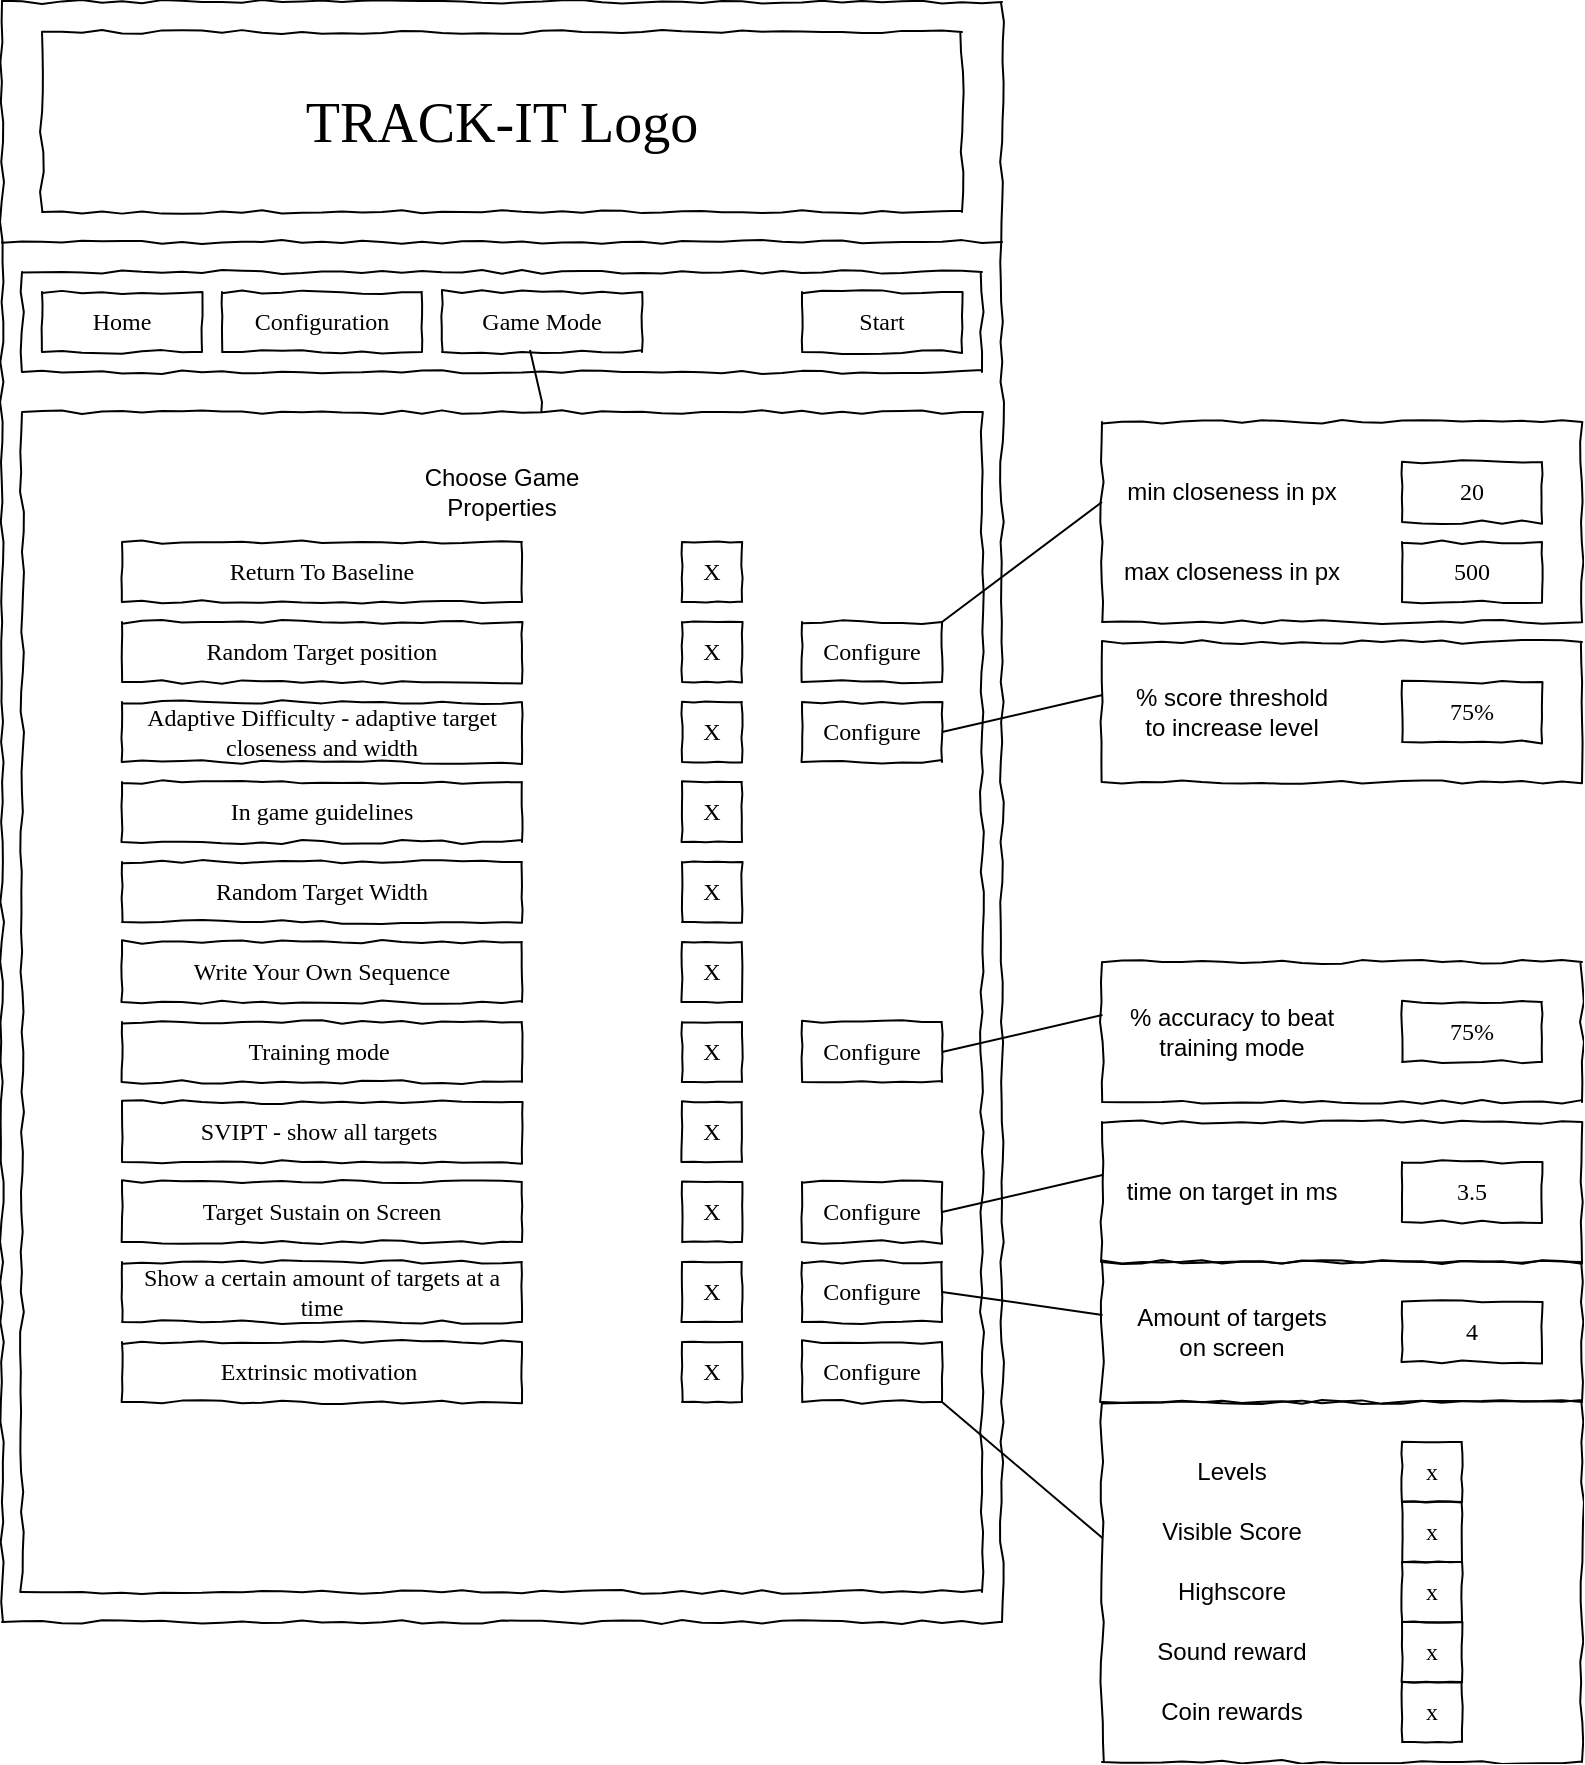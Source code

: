 <mxfile version="21.6.1" type="device">
  <diagram name="Page-1" id="03018318-947c-dd8e-b7a3-06fadd420f32">
    <mxGraphModel dx="792" dy="1195" grid="1" gridSize="10" guides="1" tooltips="1" connect="1" arrows="1" fold="1" page="1" pageScale="1" pageWidth="1100" pageHeight="850" background="none" math="0" shadow="0">
      <root>
        <mxCell id="0" />
        <mxCell id="1" parent="0" />
        <mxCell id="677b7b8949515195-1" value="" style="whiteSpace=wrap;html=1;rounded=0;shadow=0;labelBackgroundColor=none;strokeColor=#000000;strokeWidth=1;fillColor=none;fontFamily=Verdana;fontSize=12;fontColor=#000000;align=center;comic=1;" parent="1" vertex="1">
          <mxGeometry x="300" y="20" width="500" height="810" as="geometry" />
        </mxCell>
        <mxCell id="677b7b8949515195-2" value="TRACK-IT Logo" style="whiteSpace=wrap;html=1;rounded=0;shadow=0;labelBackgroundColor=none;strokeWidth=1;fontFamily=Verdana;fontSize=28;align=center;comic=1;" parent="1" vertex="1">
          <mxGeometry x="320" y="35" width="460" height="90" as="geometry" />
        </mxCell>
        <mxCell id="677b7b8949515195-9" value="" style="line;strokeWidth=1;html=1;rounded=0;shadow=0;labelBackgroundColor=none;fillColor=none;fontFamily=Verdana;fontSize=14;fontColor=#000000;align=center;comic=1;" parent="1" vertex="1">
          <mxGeometry x="300" y="135" width="500" height="10" as="geometry" />
        </mxCell>
        <mxCell id="677b7b8949515195-10" value="" style="whiteSpace=wrap;html=1;rounded=0;shadow=0;labelBackgroundColor=none;strokeWidth=1;fillColor=none;fontFamily=Verdana;fontSize=12;align=center;comic=1;" parent="1" vertex="1">
          <mxGeometry x="310" y="155" width="480" height="50" as="geometry" />
        </mxCell>
        <mxCell id="677b7b8949515195-25" value="" style="whiteSpace=wrap;html=1;rounded=0;shadow=0;labelBackgroundColor=none;strokeWidth=1;fillColor=none;fontFamily=Verdana;fontSize=12;align=center;comic=1;" parent="1" vertex="1">
          <mxGeometry x="310" y="225" width="480" height="590" as="geometry" />
        </mxCell>
        <mxCell id="6X27XeiCugofJ0FdR2cb-1" value="Home" style="whiteSpace=wrap;html=1;rounded=0;shadow=0;labelBackgroundColor=none;strokeWidth=1;fillColor=none;fontFamily=Verdana;fontSize=12;align=center;comic=1;" parent="1" vertex="1">
          <mxGeometry x="320" y="165" width="80" height="30" as="geometry" />
        </mxCell>
        <mxCell id="6X27XeiCugofJ0FdR2cb-3" value="Configuration" style="whiteSpace=wrap;html=1;rounded=0;shadow=0;labelBackgroundColor=none;strokeWidth=1;fillColor=none;fontFamily=Verdana;fontSize=12;align=center;comic=1;" parent="1" vertex="1">
          <mxGeometry x="410" y="165" width="100" height="30" as="geometry" />
        </mxCell>
        <mxCell id="6X27XeiCugofJ0FdR2cb-5" value="Game Mode" style="whiteSpace=wrap;html=1;rounded=0;shadow=0;labelBackgroundColor=none;strokeWidth=1;fillColor=none;fontFamily=Verdana;fontSize=12;align=center;comic=1;" parent="1" vertex="1">
          <mxGeometry x="520" y="165" width="100" height="30" as="geometry" />
        </mxCell>
        <mxCell id="6X27XeiCugofJ0FdR2cb-6" value="Start" style="whiteSpace=wrap;html=1;rounded=0;shadow=0;labelBackgroundColor=none;strokeWidth=1;fillColor=none;fontFamily=Verdana;fontSize=12;align=center;comic=1;" parent="1" vertex="1">
          <mxGeometry x="700" y="165" width="80" height="30" as="geometry" />
        </mxCell>
        <mxCell id="6X27XeiCugofJ0FdR2cb-11" value="" style="endArrow=none;html=1;rounded=0;exitX=0.44;exitY=0.967;exitDx=0;exitDy=0;exitPerimeter=0;" parent="1" source="6X27XeiCugofJ0FdR2cb-5" target="677b7b8949515195-25" edge="1">
          <mxGeometry width="50" height="50" relative="1" as="geometry">
            <mxPoint x="550" y="460" as="sourcePoint" />
            <mxPoint x="440" y="270" as="targetPoint" />
            <Array as="points">
              <mxPoint x="570" y="220" />
            </Array>
          </mxGeometry>
        </mxCell>
        <mxCell id="4UDEAUrDCL4G5vx5dv1s-1" value="Choose Game Properties" style="text;html=1;strokeColor=none;fillColor=none;align=center;verticalAlign=middle;whiteSpace=wrap;rounded=0;" parent="1" vertex="1">
          <mxGeometry x="490" y="250" width="120" height="30" as="geometry" />
        </mxCell>
        <mxCell id="4UDEAUrDCL4G5vx5dv1s-3" value="Write Your Own Sequence" style="whiteSpace=wrap;html=1;rounded=0;shadow=0;labelBackgroundColor=none;strokeWidth=1;fillColor=none;fontFamily=Verdana;fontSize=12;align=center;comic=1;" parent="1" vertex="1">
          <mxGeometry x="360" y="490" width="200" height="30" as="geometry" />
        </mxCell>
        <mxCell id="4UDEAUrDCL4G5vx5dv1s-4" value="X" style="whiteSpace=wrap;html=1;rounded=0;shadow=0;labelBackgroundColor=none;strokeWidth=1;fillColor=none;fontFamily=Verdana;fontSize=12;align=center;comic=1;" parent="1" vertex="1">
          <mxGeometry x="640" y="490" width="30" height="30" as="geometry" />
        </mxCell>
        <mxCell id="4UDEAUrDCL4G5vx5dv1s-5" value="Return To Baseline" style="whiteSpace=wrap;html=1;rounded=0;shadow=0;labelBackgroundColor=none;strokeWidth=1;fillColor=none;fontFamily=Verdana;fontSize=12;align=center;comic=1;" parent="1" vertex="1">
          <mxGeometry x="360" y="290" width="200" height="30" as="geometry" />
        </mxCell>
        <mxCell id="4UDEAUrDCL4G5vx5dv1s-6" value="X" style="whiteSpace=wrap;html=1;rounded=0;shadow=0;labelBackgroundColor=none;strokeWidth=1;fillColor=none;fontFamily=Verdana;fontSize=12;align=center;comic=1;" parent="1" vertex="1">
          <mxGeometry x="640" y="290" width="30" height="30" as="geometry" />
        </mxCell>
        <mxCell id="4UDEAUrDCL4G5vx5dv1s-7" value="Random Target position" style="whiteSpace=wrap;html=1;rounded=0;shadow=0;labelBackgroundColor=none;strokeWidth=1;fillColor=none;fontFamily=Verdana;fontSize=12;align=center;comic=1;" parent="1" vertex="1">
          <mxGeometry x="360" y="330" width="200" height="30" as="geometry" />
        </mxCell>
        <mxCell id="4UDEAUrDCL4G5vx5dv1s-8" value="X" style="whiteSpace=wrap;html=1;rounded=0;shadow=0;labelBackgroundColor=none;strokeWidth=1;fillColor=none;fontFamily=Verdana;fontSize=12;align=center;comic=1;" parent="1" vertex="1">
          <mxGeometry x="640" y="330" width="30" height="30" as="geometry" />
        </mxCell>
        <mxCell id="4UDEAUrDCL4G5vx5dv1s-10" value="Random Target Width" style="whiteSpace=wrap;html=1;rounded=0;shadow=0;labelBackgroundColor=none;strokeWidth=1;fillColor=none;fontFamily=Verdana;fontSize=12;align=center;comic=1;" parent="1" vertex="1">
          <mxGeometry x="360" y="450" width="200" height="30" as="geometry" />
        </mxCell>
        <mxCell id="4UDEAUrDCL4G5vx5dv1s-11" value="X" style="whiteSpace=wrap;html=1;rounded=0;shadow=0;labelBackgroundColor=none;strokeWidth=1;fillColor=none;fontFamily=Verdana;fontSize=12;align=center;comic=1;" parent="1" vertex="1">
          <mxGeometry x="640" y="450" width="30" height="30" as="geometry" />
        </mxCell>
        <mxCell id="4UDEAUrDCL4G5vx5dv1s-12" value="Adaptive Difficulty - adaptive target closeness and width" style="whiteSpace=wrap;html=1;rounded=0;shadow=0;labelBackgroundColor=none;strokeWidth=1;fillColor=none;fontFamily=Verdana;fontSize=12;align=center;comic=1;" parent="1" vertex="1">
          <mxGeometry x="360" y="370" width="200" height="30" as="geometry" />
        </mxCell>
        <mxCell id="4UDEAUrDCL4G5vx5dv1s-13" value="X" style="whiteSpace=wrap;html=1;rounded=0;shadow=0;labelBackgroundColor=none;strokeWidth=1;fillColor=none;fontFamily=Verdana;fontSize=12;align=center;comic=1;" parent="1" vertex="1">
          <mxGeometry x="640" y="370" width="30" height="30" as="geometry" />
        </mxCell>
        <mxCell id="4UDEAUrDCL4G5vx5dv1s-14" value="Training mode&amp;nbsp;" style="whiteSpace=wrap;html=1;rounded=0;shadow=0;labelBackgroundColor=none;strokeWidth=1;fillColor=none;fontFamily=Verdana;fontSize=12;align=center;comic=1;" parent="1" vertex="1">
          <mxGeometry x="360" y="530" width="200" height="30" as="geometry" />
        </mxCell>
        <mxCell id="4UDEAUrDCL4G5vx5dv1s-15" value="X" style="whiteSpace=wrap;html=1;rounded=0;shadow=0;labelBackgroundColor=none;strokeWidth=1;fillColor=none;fontFamily=Verdana;fontSize=12;align=center;comic=1;" parent="1" vertex="1">
          <mxGeometry x="640" y="530" width="30" height="30" as="geometry" />
        </mxCell>
        <mxCell id="4UDEAUrDCL4G5vx5dv1s-16" value="SVIPT - show all targets&amp;nbsp;" style="whiteSpace=wrap;html=1;rounded=0;shadow=0;labelBackgroundColor=none;strokeWidth=1;fillColor=none;fontFamily=Verdana;fontSize=12;align=center;comic=1;" parent="1" vertex="1">
          <mxGeometry x="360" y="570" width="200" height="30" as="geometry" />
        </mxCell>
        <mxCell id="4UDEAUrDCL4G5vx5dv1s-17" value="X" style="whiteSpace=wrap;html=1;rounded=0;shadow=0;labelBackgroundColor=none;strokeWidth=1;fillColor=none;fontFamily=Verdana;fontSize=12;align=center;comic=1;" parent="1" vertex="1">
          <mxGeometry x="640" y="570" width="30" height="30" as="geometry" />
        </mxCell>
        <mxCell id="4UDEAUrDCL4G5vx5dv1s-23" value="Target Sustain on Screen" style="whiteSpace=wrap;html=1;rounded=0;shadow=0;labelBackgroundColor=none;strokeWidth=1;fillColor=none;fontFamily=Verdana;fontSize=12;align=center;comic=1;" parent="1" vertex="1">
          <mxGeometry x="360" y="610" width="200" height="30" as="geometry" />
        </mxCell>
        <mxCell id="4UDEAUrDCL4G5vx5dv1s-24" value="X" style="whiteSpace=wrap;html=1;rounded=0;shadow=0;labelBackgroundColor=none;strokeWidth=1;fillColor=none;fontFamily=Verdana;fontSize=12;align=center;comic=1;" parent="1" vertex="1">
          <mxGeometry x="640" y="610" width="30" height="30" as="geometry" />
        </mxCell>
        <mxCell id="4UDEAUrDCL4G5vx5dv1s-25" value="Show a certain amount of targets at a time" style="whiteSpace=wrap;html=1;rounded=0;shadow=0;labelBackgroundColor=none;strokeWidth=1;fillColor=none;fontFamily=Verdana;fontSize=12;align=center;comic=1;" parent="1" vertex="1">
          <mxGeometry x="360" y="650" width="200" height="30" as="geometry" />
        </mxCell>
        <mxCell id="4UDEAUrDCL4G5vx5dv1s-26" value="X" style="whiteSpace=wrap;html=1;rounded=0;shadow=0;labelBackgroundColor=none;strokeWidth=1;fillColor=none;fontFamily=Verdana;fontSize=12;align=center;comic=1;" parent="1" vertex="1">
          <mxGeometry x="640" y="650" width="30" height="30" as="geometry" />
        </mxCell>
        <mxCell id="4UDEAUrDCL4G5vx5dv1s-27" value="Extrinsic motivation&amp;nbsp;" style="whiteSpace=wrap;html=1;rounded=0;shadow=0;labelBackgroundColor=none;strokeWidth=1;fillColor=none;fontFamily=Verdana;fontSize=12;align=center;comic=1;" parent="1" vertex="1">
          <mxGeometry x="360" y="690" width="200" height="30" as="geometry" />
        </mxCell>
        <mxCell id="4UDEAUrDCL4G5vx5dv1s-28" value="X" style="whiteSpace=wrap;html=1;rounded=0;shadow=0;labelBackgroundColor=none;strokeWidth=1;fillColor=none;fontFamily=Verdana;fontSize=12;align=center;comic=1;" parent="1" vertex="1">
          <mxGeometry x="640" y="690" width="30" height="30" as="geometry" />
        </mxCell>
        <mxCell id="4UDEAUrDCL4G5vx5dv1s-29" value="In game guidelines" style="whiteSpace=wrap;html=1;rounded=0;shadow=0;labelBackgroundColor=none;strokeWidth=1;fillColor=none;fontFamily=Verdana;fontSize=12;align=center;comic=1;" parent="1" vertex="1">
          <mxGeometry x="360" y="410" width="200" height="30" as="geometry" />
        </mxCell>
        <mxCell id="4UDEAUrDCL4G5vx5dv1s-30" value="X" style="whiteSpace=wrap;html=1;rounded=0;shadow=0;labelBackgroundColor=none;strokeWidth=1;fillColor=none;fontFamily=Verdana;fontSize=12;align=center;comic=1;" parent="1" vertex="1">
          <mxGeometry x="640" y="410" width="30" height="30" as="geometry" />
        </mxCell>
        <mxCell id="4UDEAUrDCL4G5vx5dv1s-31" value="Configure" style="whiteSpace=wrap;html=1;rounded=0;shadow=0;labelBackgroundColor=none;strokeWidth=1;fillColor=none;fontFamily=Verdana;fontSize=12;align=center;comic=1;" parent="1" vertex="1">
          <mxGeometry x="700" y="330" width="70" height="30" as="geometry" />
        </mxCell>
        <mxCell id="4UDEAUrDCL4G5vx5dv1s-32" value="Configure" style="whiteSpace=wrap;html=1;rounded=0;shadow=0;labelBackgroundColor=none;strokeWidth=1;fillColor=none;fontFamily=Verdana;fontSize=12;align=center;comic=1;" parent="1" vertex="1">
          <mxGeometry x="700" y="370" width="70" height="30" as="geometry" />
        </mxCell>
        <mxCell id="4UDEAUrDCL4G5vx5dv1s-33" value="Configure" style="whiteSpace=wrap;html=1;rounded=0;shadow=0;labelBackgroundColor=none;strokeWidth=1;fillColor=none;fontFamily=Verdana;fontSize=12;align=center;comic=1;" parent="1" vertex="1">
          <mxGeometry x="700" y="530" width="70" height="30" as="geometry" />
        </mxCell>
        <mxCell id="4UDEAUrDCL4G5vx5dv1s-34" value="Configure" style="whiteSpace=wrap;html=1;rounded=0;shadow=0;labelBackgroundColor=none;strokeWidth=1;fillColor=none;fontFamily=Verdana;fontSize=12;align=center;comic=1;" parent="1" vertex="1">
          <mxGeometry x="700" y="610" width="70" height="30" as="geometry" />
        </mxCell>
        <mxCell id="4UDEAUrDCL4G5vx5dv1s-35" value="Configure" style="whiteSpace=wrap;html=1;rounded=0;shadow=0;labelBackgroundColor=none;strokeWidth=1;fillColor=none;fontFamily=Verdana;fontSize=12;align=center;comic=1;" parent="1" vertex="1">
          <mxGeometry x="700" y="650" width="70" height="30" as="geometry" />
        </mxCell>
        <mxCell id="4UDEAUrDCL4G5vx5dv1s-36" value="Configure" style="whiteSpace=wrap;html=1;rounded=0;shadow=0;labelBackgroundColor=none;strokeWidth=1;fillColor=none;fontFamily=Verdana;fontSize=12;align=center;comic=1;" parent="1" vertex="1">
          <mxGeometry x="700" y="690" width="70" height="30" as="geometry" />
        </mxCell>
        <mxCell id="4UDEAUrDCL4G5vx5dv1s-38" value="" style="endArrow=none;html=1;rounded=0;" parent="1" edge="1">
          <mxGeometry width="50" height="50" relative="1" as="geometry">
            <mxPoint x="770" y="330" as="sourcePoint" />
            <mxPoint x="850" y="270" as="targetPoint" />
          </mxGeometry>
        </mxCell>
        <mxCell id="4UDEAUrDCL4G5vx5dv1s-39" value="" style="whiteSpace=wrap;html=1;rounded=0;shadow=0;labelBackgroundColor=none;strokeWidth=1;fillColor=none;fontFamily=Verdana;fontSize=12;align=center;comic=1;" parent="1" vertex="1">
          <mxGeometry x="850" y="230" width="240" height="100" as="geometry" />
        </mxCell>
        <mxCell id="4UDEAUrDCL4G5vx5dv1s-40" value="min closeness in px" style="text;html=1;strokeColor=none;fillColor=none;align=center;verticalAlign=middle;whiteSpace=wrap;rounded=0;" parent="1" vertex="1">
          <mxGeometry x="860" y="250" width="110" height="30" as="geometry" />
        </mxCell>
        <mxCell id="4UDEAUrDCL4G5vx5dv1s-41" value="max closeness in px" style="text;html=1;strokeColor=none;fillColor=none;align=center;verticalAlign=middle;whiteSpace=wrap;rounded=0;" parent="1" vertex="1">
          <mxGeometry x="855" y="290" width="120" height="30" as="geometry" />
        </mxCell>
        <mxCell id="4UDEAUrDCL4G5vx5dv1s-42" value="20" style="whiteSpace=wrap;html=1;rounded=0;shadow=0;labelBackgroundColor=none;strokeWidth=1;fillColor=none;fontFamily=Verdana;fontSize=12;align=center;comic=1;" parent="1" vertex="1">
          <mxGeometry x="1000" y="250" width="70" height="30" as="geometry" />
        </mxCell>
        <mxCell id="4UDEAUrDCL4G5vx5dv1s-43" value="500" style="whiteSpace=wrap;html=1;rounded=0;shadow=0;labelBackgroundColor=none;strokeWidth=1;fillColor=none;fontFamily=Verdana;fontSize=12;align=center;comic=1;" parent="1" vertex="1">
          <mxGeometry x="1000" y="290" width="70" height="30" as="geometry" />
        </mxCell>
        <mxCell id="4UDEAUrDCL4G5vx5dv1s-44" value="" style="whiteSpace=wrap;html=1;rounded=0;shadow=0;labelBackgroundColor=none;strokeWidth=1;fillColor=none;fontFamily=Verdana;fontSize=12;align=center;comic=1;" parent="1" vertex="1">
          <mxGeometry x="850" y="340" width="240" height="70" as="geometry" />
        </mxCell>
        <mxCell id="4UDEAUrDCL4G5vx5dv1s-45" value="% score threshold to increase level" style="text;html=1;strokeColor=none;fillColor=none;align=center;verticalAlign=middle;whiteSpace=wrap;rounded=0;" parent="1" vertex="1">
          <mxGeometry x="860" y="360" width="110" height="30" as="geometry" />
        </mxCell>
        <mxCell id="4UDEAUrDCL4G5vx5dv1s-47" value="75%" style="whiteSpace=wrap;html=1;rounded=0;shadow=0;labelBackgroundColor=none;strokeWidth=1;fillColor=none;fontFamily=Verdana;fontSize=12;align=center;comic=1;" parent="1" vertex="1">
          <mxGeometry x="1000" y="360" width="70" height="30" as="geometry" />
        </mxCell>
        <mxCell id="4UDEAUrDCL4G5vx5dv1s-49" value="" style="endArrow=none;html=1;rounded=0;exitX=1;exitY=0.5;exitDx=0;exitDy=0;entryX=0.001;entryY=0.378;entryDx=0;entryDy=0;entryPerimeter=0;" parent="1" source="4UDEAUrDCL4G5vx5dv1s-32" target="4UDEAUrDCL4G5vx5dv1s-44" edge="1">
          <mxGeometry width="50" height="50" relative="1" as="geometry">
            <mxPoint x="780" y="340" as="sourcePoint" />
            <mxPoint x="860" y="280" as="targetPoint" />
          </mxGeometry>
        </mxCell>
        <mxCell id="4UDEAUrDCL4G5vx5dv1s-51" value="" style="whiteSpace=wrap;html=1;rounded=0;shadow=0;labelBackgroundColor=none;strokeWidth=1;fillColor=none;fontFamily=Verdana;fontSize=12;align=center;comic=1;" parent="1" vertex="1">
          <mxGeometry x="850" y="500" width="240" height="70" as="geometry" />
        </mxCell>
        <mxCell id="4UDEAUrDCL4G5vx5dv1s-52" value="% accuracy to beat training mode" style="text;html=1;strokeColor=none;fillColor=none;align=center;verticalAlign=middle;whiteSpace=wrap;rounded=0;" parent="1" vertex="1">
          <mxGeometry x="860" y="520" width="110" height="30" as="geometry" />
        </mxCell>
        <mxCell id="4UDEAUrDCL4G5vx5dv1s-53" value="" style="endArrow=none;html=1;rounded=0;exitX=1;exitY=0.5;exitDx=0;exitDy=0;entryX=0.001;entryY=0.378;entryDx=0;entryDy=0;entryPerimeter=0;" parent="1" target="4UDEAUrDCL4G5vx5dv1s-51" edge="1">
          <mxGeometry width="50" height="50" relative="1" as="geometry">
            <mxPoint x="770" y="545" as="sourcePoint" />
            <mxPoint x="860" y="440" as="targetPoint" />
          </mxGeometry>
        </mxCell>
        <mxCell id="4UDEAUrDCL4G5vx5dv1s-56" value="75%" style="whiteSpace=wrap;html=1;rounded=0;shadow=0;labelBackgroundColor=none;strokeWidth=1;fillColor=none;fontFamily=Verdana;fontSize=12;align=center;comic=1;" parent="1" vertex="1">
          <mxGeometry x="1000" y="520" width="70" height="30" as="geometry" />
        </mxCell>
        <mxCell id="4UDEAUrDCL4G5vx5dv1s-57" value="" style="whiteSpace=wrap;html=1;rounded=0;shadow=0;labelBackgroundColor=none;strokeWidth=1;fillColor=none;fontFamily=Verdana;fontSize=12;align=center;comic=1;" parent="1" vertex="1">
          <mxGeometry x="850" y="580" width="240" height="70" as="geometry" />
        </mxCell>
        <mxCell id="4UDEAUrDCL4G5vx5dv1s-58" value="time on target in ms" style="text;html=1;strokeColor=none;fillColor=none;align=center;verticalAlign=middle;whiteSpace=wrap;rounded=0;" parent="1" vertex="1">
          <mxGeometry x="860" y="600" width="110" height="30" as="geometry" />
        </mxCell>
        <mxCell id="4UDEAUrDCL4G5vx5dv1s-59" value="" style="endArrow=none;html=1;rounded=0;exitX=1;exitY=0.5;exitDx=0;exitDy=0;entryX=0.001;entryY=0.378;entryDx=0;entryDy=0;entryPerimeter=0;" parent="1" target="4UDEAUrDCL4G5vx5dv1s-57" edge="1">
          <mxGeometry width="50" height="50" relative="1" as="geometry">
            <mxPoint x="770" y="625" as="sourcePoint" />
            <mxPoint x="860" y="520" as="targetPoint" />
          </mxGeometry>
        </mxCell>
        <mxCell id="4UDEAUrDCL4G5vx5dv1s-61" value="3.5" style="whiteSpace=wrap;html=1;rounded=0;shadow=0;labelBackgroundColor=none;strokeWidth=1;fillColor=none;fontFamily=Verdana;fontSize=12;align=center;comic=1;" parent="1" vertex="1">
          <mxGeometry x="1000" y="600" width="70" height="30" as="geometry" />
        </mxCell>
        <mxCell id="4UDEAUrDCL4G5vx5dv1s-62" value="" style="whiteSpace=wrap;html=1;rounded=0;shadow=0;labelBackgroundColor=none;strokeWidth=1;fillColor=none;fontFamily=Verdana;fontSize=12;align=center;comic=1;" parent="1" vertex="1">
          <mxGeometry x="850" y="650" width="240" height="70" as="geometry" />
        </mxCell>
        <mxCell id="4UDEAUrDCL4G5vx5dv1s-63" value="Amount of targets on screen" style="text;html=1;strokeColor=none;fillColor=none;align=center;verticalAlign=middle;whiteSpace=wrap;rounded=0;" parent="1" vertex="1">
          <mxGeometry x="860" y="670" width="110" height="30" as="geometry" />
        </mxCell>
        <mxCell id="4UDEAUrDCL4G5vx5dv1s-64" value="" style="endArrow=none;html=1;rounded=0;exitX=1;exitY=0.5;exitDx=0;exitDy=0;entryX=0.001;entryY=0.378;entryDx=0;entryDy=0;entryPerimeter=0;" parent="1" source="4UDEAUrDCL4G5vx5dv1s-35" target="4UDEAUrDCL4G5vx5dv1s-62" edge="1">
          <mxGeometry width="50" height="50" relative="1" as="geometry">
            <mxPoint x="770" y="695" as="sourcePoint" />
            <mxPoint x="860" y="590" as="targetPoint" />
          </mxGeometry>
        </mxCell>
        <mxCell id="4UDEAUrDCL4G5vx5dv1s-66" value="4" style="whiteSpace=wrap;html=1;rounded=0;shadow=0;labelBackgroundColor=none;strokeWidth=1;fillColor=none;fontFamily=Verdana;fontSize=12;align=center;comic=1;" parent="1" vertex="1">
          <mxGeometry x="1000" y="670" width="70" height="30" as="geometry" />
        </mxCell>
        <mxCell id="4UDEAUrDCL4G5vx5dv1s-67" value="" style="whiteSpace=wrap;html=1;rounded=0;shadow=0;labelBackgroundColor=none;strokeWidth=1;fillColor=none;fontFamily=Verdana;fontSize=12;align=center;comic=1;" parent="1" vertex="1">
          <mxGeometry x="850" y="720" width="240" height="180" as="geometry" />
        </mxCell>
        <mxCell id="4UDEAUrDCL4G5vx5dv1s-68" value="Levels" style="text;html=1;strokeColor=none;fillColor=none;align=center;verticalAlign=middle;whiteSpace=wrap;rounded=0;" parent="1" vertex="1">
          <mxGeometry x="860" y="740" width="110" height="30" as="geometry" />
        </mxCell>
        <mxCell id="4UDEAUrDCL4G5vx5dv1s-69" value="" style="endArrow=none;html=1;rounded=0;exitX=1;exitY=1;exitDx=0;exitDy=0;entryX=0.001;entryY=0.378;entryDx=0;entryDy=0;entryPerimeter=0;" parent="1" source="4UDEAUrDCL4G5vx5dv1s-36" target="4UDEAUrDCL4G5vx5dv1s-67" edge="1">
          <mxGeometry width="50" height="50" relative="1" as="geometry">
            <mxPoint x="770" y="765" as="sourcePoint" />
            <mxPoint x="860" y="660" as="targetPoint" />
          </mxGeometry>
        </mxCell>
        <mxCell id="4UDEAUrDCL4G5vx5dv1s-70" value="x" style="whiteSpace=wrap;html=1;rounded=0;shadow=0;labelBackgroundColor=none;strokeWidth=1;fillColor=none;fontFamily=Verdana;fontSize=12;align=center;comic=1;" parent="1" vertex="1">
          <mxGeometry x="1000" y="740" width="30" height="30" as="geometry" />
        </mxCell>
        <mxCell id="4UDEAUrDCL4G5vx5dv1s-71" value="Visible Score" style="text;html=1;strokeColor=none;fillColor=none;align=center;verticalAlign=middle;whiteSpace=wrap;rounded=0;" parent="1" vertex="1">
          <mxGeometry x="860" y="770" width="110" height="30" as="geometry" />
        </mxCell>
        <mxCell id="4UDEAUrDCL4G5vx5dv1s-72" value="x" style="whiteSpace=wrap;html=1;rounded=0;shadow=0;labelBackgroundColor=none;strokeWidth=1;fillColor=none;fontFamily=Verdana;fontSize=12;align=center;comic=1;" parent="1" vertex="1">
          <mxGeometry x="1000" y="770" width="30" height="30" as="geometry" />
        </mxCell>
        <mxCell id="4UDEAUrDCL4G5vx5dv1s-73" value="Highscore" style="text;html=1;strokeColor=none;fillColor=none;align=center;verticalAlign=middle;whiteSpace=wrap;rounded=0;" parent="1" vertex="1">
          <mxGeometry x="860" y="800" width="110" height="30" as="geometry" />
        </mxCell>
        <mxCell id="4UDEAUrDCL4G5vx5dv1s-74" value="x" style="whiteSpace=wrap;html=1;rounded=0;shadow=0;labelBackgroundColor=none;strokeWidth=1;fillColor=none;fontFamily=Verdana;fontSize=12;align=center;comic=1;" parent="1" vertex="1">
          <mxGeometry x="1000" y="800" width="30" height="30" as="geometry" />
        </mxCell>
        <mxCell id="4UDEAUrDCL4G5vx5dv1s-75" value="Sound reward" style="text;html=1;strokeColor=none;fillColor=none;align=center;verticalAlign=middle;whiteSpace=wrap;rounded=0;" parent="1" vertex="1">
          <mxGeometry x="860" y="830" width="110" height="30" as="geometry" />
        </mxCell>
        <mxCell id="4UDEAUrDCL4G5vx5dv1s-76" value="x" style="whiteSpace=wrap;html=1;rounded=0;shadow=0;labelBackgroundColor=none;strokeWidth=1;fillColor=none;fontFamily=Verdana;fontSize=12;align=center;comic=1;" parent="1" vertex="1">
          <mxGeometry x="1000" y="830" width="30" height="30" as="geometry" />
        </mxCell>
        <mxCell id="4UDEAUrDCL4G5vx5dv1s-77" value="Coin rewards" style="text;html=1;strokeColor=none;fillColor=none;align=center;verticalAlign=middle;whiteSpace=wrap;rounded=0;" parent="1" vertex="1">
          <mxGeometry x="860" y="860" width="110" height="30" as="geometry" />
        </mxCell>
        <mxCell id="4UDEAUrDCL4G5vx5dv1s-78" value="x" style="whiteSpace=wrap;html=1;rounded=0;shadow=0;labelBackgroundColor=none;strokeWidth=1;fillColor=none;fontFamily=Verdana;fontSize=12;align=center;comic=1;" parent="1" vertex="1">
          <mxGeometry x="1000" y="860" width="30" height="30" as="geometry" />
        </mxCell>
      </root>
    </mxGraphModel>
  </diagram>
</mxfile>
